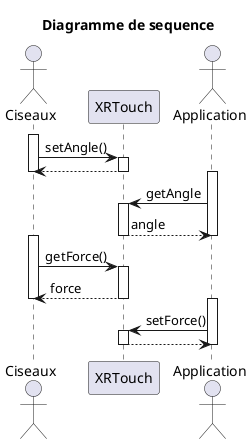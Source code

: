 @startuml diag_seq
title Diagramme de sequence

actor Ciseaux as user
participant XRTouch as xr
actor Application as app

activate user
    user -> xr: setAngle()
    activate xr
        xr --> user
    deactivate xr
deactivate user

activate app
    app -> xr : getAngle
    activate xr
        xr --> app: angle
    deactivate xr
deactivate app

activate user
    user -> xr: getForce()
    activate xr
        xr --> user: force
    deactivate xr
deactivate user

activate app
    app -> xr: setForce()
    activate xr
        xr --> app
    deactivate xr
deactivate app

@enduml